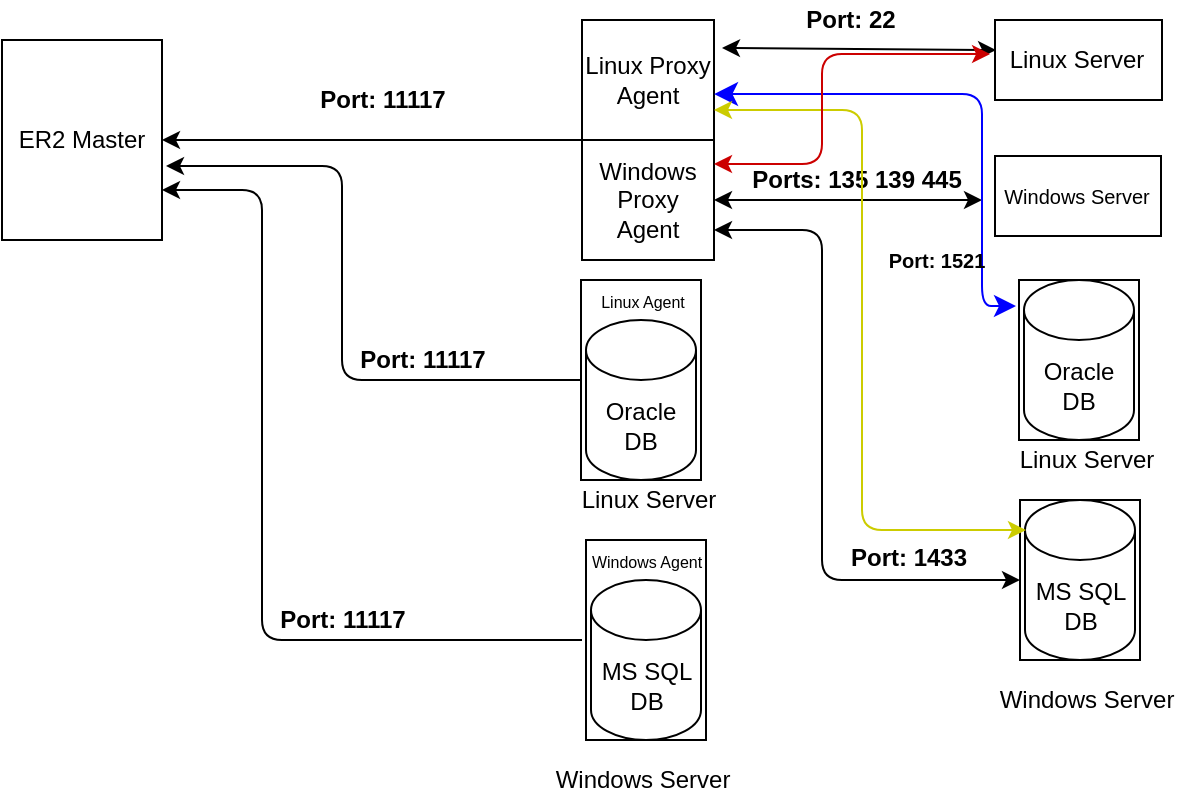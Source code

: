 <mxfile version="13.8.0" type="github"><diagram id="eFNM3T8zKJ4SZN9u8hlF" name="Page-1"><mxGraphModel dx="786" dy="499" grid="1" gridSize="10" guides="1" tooltips="1" connect="1" arrows="1" fold="1" page="1" pageScale="1" pageWidth="827" pageHeight="1169" math="0" shadow="0"><root><mxCell id="0"/><mxCell id="1" parent="0"/><mxCell id="eqrZ-QBr0CLKeF49tSSh-34" value="" style="rounded=0;whiteSpace=wrap;html=1;sketch=0;" vertex="1" parent="1"><mxGeometry x="322" y="290" width="60" height="100" as="geometry"/></mxCell><mxCell id="eqrZ-QBr0CLKeF49tSSh-15" value="" style="rounded=0;whiteSpace=wrap;html=1;sketch=0;" vertex="1" parent="1"><mxGeometry x="319.5" y="160" width="60" height="100" as="geometry"/></mxCell><object label="ER2 Master" id="eqrZ-QBr0CLKeF49tSSh-2"><mxCell style="rounded=0;whiteSpace=wrap;html=1;" vertex="1" parent="1"><mxGeometry x="30" y="40" width="80" height="100" as="geometry"/></mxCell></object><mxCell id="eqrZ-QBr0CLKeF49tSSh-5" value="" style="endArrow=classic;html=1;entryX=1;entryY=0.5;entryDx=0;entryDy=0;" edge="1" parent="1" target="eqrZ-QBr0CLKeF49tSSh-2"><mxGeometry width="50" height="50" relative="1" as="geometry"><mxPoint x="320" y="90" as="sourcePoint"/><mxPoint x="430" y="240" as="targetPoint"/></mxGeometry></mxCell><mxCell id="eqrZ-QBr0CLKeF49tSSh-7" value="Linux Proxy Agent" style="rounded=0;whiteSpace=wrap;html=1;sketch=0;" vertex="1" parent="1"><mxGeometry x="320" y="30" width="66" height="60" as="geometry"/></mxCell><mxCell id="eqrZ-QBr0CLKeF49tSSh-8" value="Windows Proxy Agent" style="rounded=0;whiteSpace=wrap;html=1;sketch=0;" vertex="1" parent="1"><mxGeometry x="320" y="90" width="66" height="60" as="geometry"/></mxCell><mxCell id="eqrZ-QBr0CLKeF49tSSh-9" value="&lt;b&gt;Port: 11117&lt;/b&gt;" style="text;html=1;align=center;verticalAlign=middle;resizable=0;points=[];autosize=1;" vertex="1" parent="1"><mxGeometry x="180" y="60" width="80" height="20" as="geometry"/></mxCell><mxCell id="eqrZ-QBr0CLKeF49tSSh-11" value="" style="endArrow=classic;html=1;exitX=0;exitY=0.5;exitDx=0;exitDy=0;" edge="1" parent="1" source="eqrZ-QBr0CLKeF49tSSh-15"><mxGeometry width="50" height="50" relative="1" as="geometry"><mxPoint x="320" y="220" as="sourcePoint"/><mxPoint x="112" y="103" as="targetPoint"/><Array as="points"><mxPoint x="200" y="210"/><mxPoint x="200" y="103"/></Array></mxGeometry></mxCell><mxCell id="eqrZ-QBr0CLKeF49tSSh-18" style="edgeStyle=orthogonalEdgeStyle;curved=0;rounded=1;sketch=0;orthogonalLoop=1;jettySize=auto;html=1;exitX=0.5;exitY=1;exitDx=0;exitDy=0;" edge="1" parent="1" source="eqrZ-QBr0CLKeF49tSSh-15" target="eqrZ-QBr0CLKeF49tSSh-15"><mxGeometry relative="1" as="geometry"/></mxCell><mxCell id="eqrZ-QBr0CLKeF49tSSh-20" value="Oracle DB" style="shape=cylinder3;whiteSpace=wrap;html=1;boundedLbl=1;backgroundOutline=1;size=15;rounded=0;sketch=0;" vertex="1" parent="1"><mxGeometry x="322" y="180" width="55" height="80" as="geometry"/></mxCell><mxCell id="eqrZ-QBr0CLKeF49tSSh-30" value="&lt;font style=&quot;font-size: 8px&quot;&gt;Linux Agent&lt;/font&gt;" style="text;html=1;align=center;verticalAlign=middle;resizable=0;points=[];autosize=1;" vertex="1" parent="1"><mxGeometry x="320" y="160" width="60" height="20" as="geometry"/></mxCell><mxCell id="eqrZ-QBr0CLKeF49tSSh-31" value="MS SQL&lt;br&gt;DB" style="shape=cylinder3;whiteSpace=wrap;html=1;boundedLbl=1;backgroundOutline=1;size=15;rounded=0;sketch=0;" vertex="1" parent="1"><mxGeometry x="324.5" y="310" width="55" height="80" as="geometry"/></mxCell><mxCell id="eqrZ-QBr0CLKeF49tSSh-32" value="&lt;font style=&quot;font-size: 8px&quot;&gt;Windows Agent&lt;/font&gt;" style="text;html=1;align=center;verticalAlign=middle;resizable=0;points=[];autosize=1;" vertex="1" parent="1"><mxGeometry x="317" y="290" width="70" height="20" as="geometry"/></mxCell><mxCell id="eqrZ-QBr0CLKeF49tSSh-35" value="" style="endArrow=classic;html=1;entryX=1;entryY=0.75;entryDx=0;entryDy=0;" edge="1" parent="1" target="eqrZ-QBr0CLKeF49tSSh-2"><mxGeometry width="50" height="50" relative="1" as="geometry"><mxPoint x="320" y="340" as="sourcePoint"/><mxPoint x="360" y="240" as="targetPoint"/><Array as="points"><mxPoint x="160" y="340"/><mxPoint x="160" y="115"/></Array></mxGeometry></mxCell><mxCell id="eqrZ-QBr0CLKeF49tSSh-36" value="&lt;b&gt;Port: 11117&lt;/b&gt;" style="text;html=1;align=center;verticalAlign=middle;resizable=0;points=[];autosize=1;" vertex="1" parent="1"><mxGeometry x="200" y="190" width="80" height="20" as="geometry"/></mxCell><mxCell id="eqrZ-QBr0CLKeF49tSSh-37" value="&lt;b&gt;Port: 11117&lt;/b&gt;" style="text;html=1;align=center;verticalAlign=middle;resizable=0;points=[];autosize=1;" vertex="1" parent="1"><mxGeometry x="160" y="320" width="80" height="20" as="geometry"/></mxCell><mxCell id="eqrZ-QBr0CLKeF49tSSh-43" value="Windows Server" style="text;html=1;align=center;verticalAlign=middle;resizable=0;points=[];autosize=1;" vertex="1" parent="1"><mxGeometry x="300" y="400" width="100" height="20" as="geometry"/></mxCell><mxCell id="eqrZ-QBr0CLKeF49tSSh-44" value="Linux Server" style="text;html=1;align=center;verticalAlign=middle;resizable=0;points=[];autosize=1;" vertex="1" parent="1"><mxGeometry x="313" y="260" width="80" height="20" as="geometry"/></mxCell><mxCell id="eqrZ-QBr0CLKeF49tSSh-46" value="" style="rounded=0;whiteSpace=wrap;html=1;sketch=0;" vertex="1" parent="1"><mxGeometry x="526.5" y="98" width="83" height="40" as="geometry"/></mxCell><mxCell id="eqrZ-QBr0CLKeF49tSSh-47" value="" style="rounded=0;whiteSpace=wrap;html=1;sketch=0;" vertex="1" parent="1"><mxGeometry x="526.5" y="30" width="83.5" height="40" as="geometry"/></mxCell><mxCell id="eqrZ-QBr0CLKeF49tSSh-50" value="&lt;span&gt;Linux Server&lt;/span&gt;" style="text;html=1;align=center;verticalAlign=middle;resizable=0;points=[];autosize=1;" vertex="1" parent="1"><mxGeometry x="527" y="40" width="80" height="20" as="geometry"/></mxCell><mxCell id="eqrZ-QBr0CLKeF49tSSh-52" value="&lt;span&gt;&lt;font style=&quot;font-size: 10px&quot;&gt;Windows Server&lt;/font&gt;&lt;/span&gt;" style="text;html=1;align=center;verticalAlign=middle;resizable=0;points=[];autosize=1;" vertex="1" parent="1"><mxGeometry x="522" y="108" width="90" height="20" as="geometry"/></mxCell><mxCell id="eqrZ-QBr0CLKeF49tSSh-57" value="&lt;b&gt;Ports:&amp;nbsp;135&amp;nbsp;139&amp;nbsp;445&lt;/b&gt;" style="text;html=1;align=center;verticalAlign=middle;resizable=0;points=[];autosize=1;" vertex="1" parent="1"><mxGeometry x="397" y="100" width="120" height="20" as="geometry"/></mxCell><mxCell id="eqrZ-QBr0CLKeF49tSSh-59" value="" style="endArrow=classic;startArrow=classic;html=1;entryX=0;entryY=0.25;entryDx=0;entryDy=0;entryPerimeter=0;" edge="1" parent="1" target="eqrZ-QBr0CLKeF49tSSh-50"><mxGeometry width="50" height="50" relative="1" as="geometry"><mxPoint x="390" y="44" as="sourcePoint"/><mxPoint x="400" y="160" as="targetPoint"/></mxGeometry></mxCell><mxCell id="eqrZ-QBr0CLKeF49tSSh-60" value="&lt;b&gt;Port: 22&lt;/b&gt;" style="text;html=1;align=center;verticalAlign=middle;resizable=0;points=[];autosize=1;" vertex="1" parent="1"><mxGeometry x="424" y="20" width="60" height="20" as="geometry"/></mxCell><mxCell id="eqrZ-QBr0CLKeF49tSSh-64" value="" style="endArrow=classic;startArrow=classic;html=1;exitX=1;exitY=0.5;exitDx=0;exitDy=0;" edge="1" parent="1" source="eqrZ-QBr0CLKeF49tSSh-8"><mxGeometry width="50" height="50" relative="1" as="geometry"><mxPoint x="400" y="54" as="sourcePoint"/><mxPoint x="520" y="120" as="targetPoint"/></mxGeometry></mxCell><mxCell id="eqrZ-QBr0CLKeF49tSSh-67" value="" style="rounded=0;whiteSpace=wrap;html=1;sketch=0;" vertex="1" parent="1"><mxGeometry x="539" y="270" width="60" height="80" as="geometry"/></mxCell><mxCell id="eqrZ-QBr0CLKeF49tSSh-68" value="" style="rounded=0;whiteSpace=wrap;html=1;sketch=0;" vertex="1" parent="1"><mxGeometry x="538.5" y="160" width="60" height="80" as="geometry"/></mxCell><mxCell id="eqrZ-QBr0CLKeF49tSSh-69" style="edgeStyle=orthogonalEdgeStyle;curved=0;rounded=1;sketch=0;orthogonalLoop=1;jettySize=auto;html=1;exitX=0.5;exitY=1;exitDx=0;exitDy=0;" edge="1" parent="1" source="eqrZ-QBr0CLKeF49tSSh-68" target="eqrZ-QBr0CLKeF49tSSh-68"><mxGeometry relative="1" as="geometry"/></mxCell><mxCell id="eqrZ-QBr0CLKeF49tSSh-70" value="Oracle DB" style="shape=cylinder3;whiteSpace=wrap;html=1;boundedLbl=1;backgroundOutline=1;size=15;rounded=0;sketch=0;" vertex="1" parent="1"><mxGeometry x="541" y="160" width="55" height="80" as="geometry"/></mxCell><mxCell id="eqrZ-QBr0CLKeF49tSSh-72" value="MS SQL&lt;br&gt;DB" style="shape=cylinder3;whiteSpace=wrap;html=1;boundedLbl=1;backgroundOutline=1;size=15;rounded=0;sketch=0;" vertex="1" parent="1"><mxGeometry x="541.5" y="270" width="55" height="80" as="geometry"/></mxCell><mxCell id="eqrZ-QBr0CLKeF49tSSh-74" value="Windows Server" style="text;html=1;align=center;verticalAlign=middle;resizable=0;points=[];autosize=1;" vertex="1" parent="1"><mxGeometry x="522" y="360" width="100" height="20" as="geometry"/></mxCell><mxCell id="eqrZ-QBr0CLKeF49tSSh-75" value="Linux Server" style="text;html=1;align=center;verticalAlign=middle;resizable=0;points=[];autosize=1;" vertex="1" parent="1"><mxGeometry x="532" y="240" width="80" height="20" as="geometry"/></mxCell><mxCell id="eqrZ-QBr0CLKeF49tSSh-78" value="" style="endArrow=classic;startArrow=classic;html=1;exitX=1;exitY=0.75;exitDx=0;exitDy=0;entryX=0;entryY=0.5;entryDx=0;entryDy=0;" edge="1" parent="1" source="eqrZ-QBr0CLKeF49tSSh-8" target="eqrZ-QBr0CLKeF49tSSh-67"><mxGeometry width="50" height="50" relative="1" as="geometry"><mxPoint x="396" y="130" as="sourcePoint"/><mxPoint x="530" y="310" as="targetPoint"/><Array as="points"><mxPoint x="440" y="135"/><mxPoint x="440" y="310"/></Array></mxGeometry></mxCell><mxCell id="eqrZ-QBr0CLKeF49tSSh-79" value="&lt;b&gt;Port: 1433&lt;/b&gt;" style="text;html=1;align=center;verticalAlign=middle;resizable=0;points=[];autosize=1;" vertex="1" parent="1"><mxGeometry x="448" y="289" width="70" height="20" as="geometry"/></mxCell><mxCell id="eqrZ-QBr0CLKeF49tSSh-80" value="" style="endArrow=classic;startArrow=classic;html=1;exitX=1;exitY=0.617;exitDx=0;exitDy=0;exitPerimeter=0;fillColor=#f8cecc;entryX=-0.025;entryY=0.163;entryDx=0;entryDy=0;endSize=8;startSize=9;jumpSize=10;entryPerimeter=0;strokeColor=#0000FF;" edge="1" parent="1" source="eqrZ-QBr0CLKeF49tSSh-7" target="eqrZ-QBr0CLKeF49tSSh-68"><mxGeometry width="50" height="50" relative="1" as="geometry"><mxPoint x="400" y="54" as="sourcePoint"/><mxPoint x="530" y="200" as="targetPoint"/><Array as="points"><mxPoint x="520" y="67"/><mxPoint x="520" y="173"/></Array></mxGeometry></mxCell><mxCell id="eqrZ-QBr0CLKeF49tSSh-81" value="&lt;b&gt;&lt;font style=&quot;font-size: 10px&quot;&gt;Port: 1521&lt;/font&gt;&lt;br&gt;&lt;/b&gt;" style="text;html=1;align=center;verticalAlign=middle;resizable=0;points=[];autosize=1;" vertex="1" parent="1"><mxGeometry x="466.5" y="140" width="60" height="20" as="geometry"/></mxCell><mxCell id="eqrZ-QBr0CLKeF49tSSh-83" value="" style="endArrow=classic;startArrow=classic;html=1;exitX=1;exitY=0.75;exitDx=0;exitDy=0;strokeColor=#CCCC00;" edge="1" parent="1" source="eqrZ-QBr0CLKeF49tSSh-7"><mxGeometry width="50" height="50" relative="1" as="geometry"><mxPoint x="390" y="130" as="sourcePoint"/><mxPoint x="542" y="285" as="targetPoint"/><Array as="points"><mxPoint x="460" y="75"/><mxPoint x="460" y="285"/></Array></mxGeometry></mxCell><mxCell id="eqrZ-QBr0CLKeF49tSSh-86" value="" style="endArrow=classic;startArrow=classic;html=1;strokeColor=#CC0000;entryX=-0.037;entryY=0.35;entryDx=0;entryDy=0;entryPerimeter=0;" edge="1" parent="1" target="eqrZ-QBr0CLKeF49tSSh-50"><mxGeometry width="50" height="50" relative="1" as="geometry"><mxPoint x="386" y="102" as="sourcePoint"/><mxPoint x="520" y="30" as="targetPoint"/><Array as="points"><mxPoint x="440" y="102"/><mxPoint x="440" y="47"/></Array></mxGeometry></mxCell></root></mxGraphModel></diagram></mxfile>